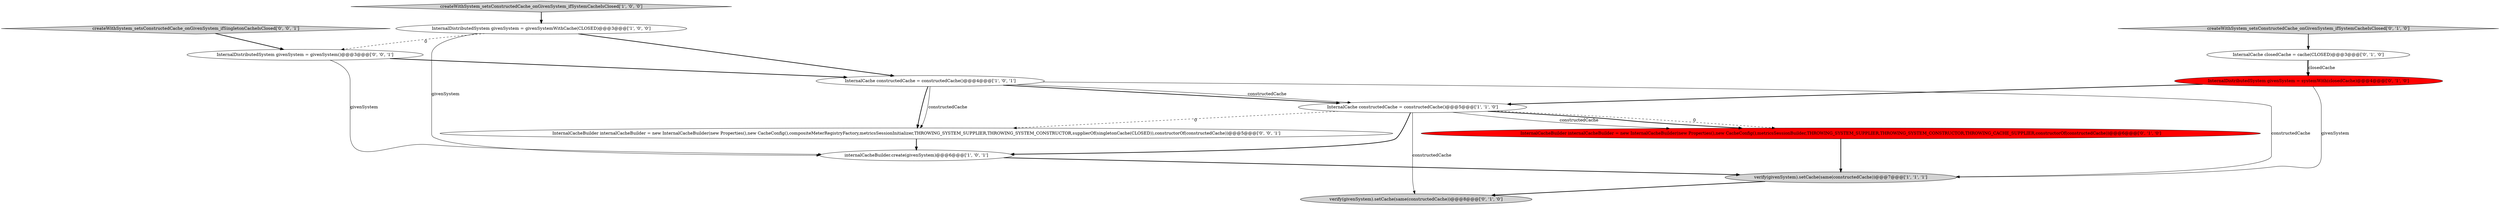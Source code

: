 digraph {
0 [style = filled, label = "InternalCache constructedCache = constructedCache()@@@4@@@['1', '0', '1']", fillcolor = white, shape = ellipse image = "AAA0AAABBB1BBB"];
8 [style = filled, label = "verify(givenSystem).setCache(same(constructedCache))@@@8@@@['0', '1', '0']", fillcolor = lightgray, shape = ellipse image = "AAA0AAABBB2BBB"];
3 [style = filled, label = "InternalCache constructedCache = constructedCache()@@@5@@@['1', '1', '0']", fillcolor = white, shape = ellipse image = "AAA0AAABBB1BBB"];
7 [style = filled, label = "InternalDistributedSystem givenSystem = systemWith(closedCache)@@@4@@@['0', '1', '0']", fillcolor = red, shape = ellipse image = "AAA1AAABBB2BBB"];
10 [style = filled, label = "InternalCache closedCache = cache(CLOSED)@@@3@@@['0', '1', '0']", fillcolor = white, shape = ellipse image = "AAA0AAABBB2BBB"];
13 [style = filled, label = "InternalCacheBuilder internalCacheBuilder = new InternalCacheBuilder(new Properties(),new CacheConfig(),compositeMeterRegistryFactory,metricsSessionInitializer,THROWING_SYSTEM_SUPPLIER,THROWING_SYSTEM_CONSTRUCTOR,supplierOf(singletonCache(CLOSED)),constructorOf(constructedCache))@@@5@@@['0', '0', '1']", fillcolor = white, shape = ellipse image = "AAA0AAABBB3BBB"];
2 [style = filled, label = "createWithSystem_setsConstructedCache_onGivenSystem_ifSystemCacheIsClosed['1', '0', '0']", fillcolor = lightgray, shape = diamond image = "AAA0AAABBB1BBB"];
5 [style = filled, label = "verify(givenSystem).setCache(same(constructedCache))@@@7@@@['1', '1', '1']", fillcolor = lightgray, shape = ellipse image = "AAA0AAABBB1BBB"];
11 [style = filled, label = "InternalDistributedSystem givenSystem = givenSystem()@@@3@@@['0', '0', '1']", fillcolor = white, shape = ellipse image = "AAA0AAABBB3BBB"];
6 [style = filled, label = "createWithSystem_setsConstructedCache_onGivenSystem_ifSystemCacheIsClosed['0', '1', '0']", fillcolor = lightgray, shape = diamond image = "AAA0AAABBB2BBB"];
12 [style = filled, label = "createWithSystem_setsConstructedCache_onGivenSystem_ifSingletonCacheIsClosed['0', '0', '1']", fillcolor = lightgray, shape = diamond image = "AAA0AAABBB3BBB"];
9 [style = filled, label = "InternalCacheBuilder internalCacheBuilder = new InternalCacheBuilder(new Properties(),new CacheConfig(),metricsSessionBuilder,THROWING_SYSTEM_SUPPLIER,THROWING_SYSTEM_CONSTRUCTOR,THROWING_CACHE_SUPPLIER,constructorOf(constructedCache))@@@6@@@['0', '1', '0']", fillcolor = red, shape = ellipse image = "AAA1AAABBB2BBB"];
4 [style = filled, label = "InternalDistributedSystem givenSystem = givenSystemWithCache(CLOSED)@@@3@@@['1', '0', '0']", fillcolor = white, shape = ellipse image = "AAA0AAABBB1BBB"];
1 [style = filled, label = "internalCacheBuilder.create(givenSystem)@@@6@@@['1', '0', '1']", fillcolor = white, shape = ellipse image = "AAA0AAABBB1BBB"];
1->5 [style = bold, label=""];
0->3 [style = bold, label=""];
11->1 [style = solid, label="givenSystem"];
5->8 [style = bold, label=""];
0->13 [style = bold, label=""];
3->1 [style = bold, label=""];
3->9 [style = solid, label="constructedCache"];
3->8 [style = solid, label="constructedCache"];
0->13 [style = solid, label="constructedCache"];
12->11 [style = bold, label=""];
4->1 [style = solid, label="givenSystem"];
7->5 [style = solid, label="givenSystem"];
0->3 [style = solid, label="constructedCache"];
3->13 [style = dashed, label="0"];
2->4 [style = bold, label=""];
10->7 [style = bold, label=""];
10->7 [style = solid, label="closedCache"];
7->3 [style = bold, label=""];
13->1 [style = bold, label=""];
4->0 [style = bold, label=""];
3->9 [style = bold, label=""];
11->0 [style = bold, label=""];
3->9 [style = dashed, label="0"];
6->10 [style = bold, label=""];
9->5 [style = bold, label=""];
4->11 [style = dashed, label="0"];
0->5 [style = solid, label="constructedCache"];
}
